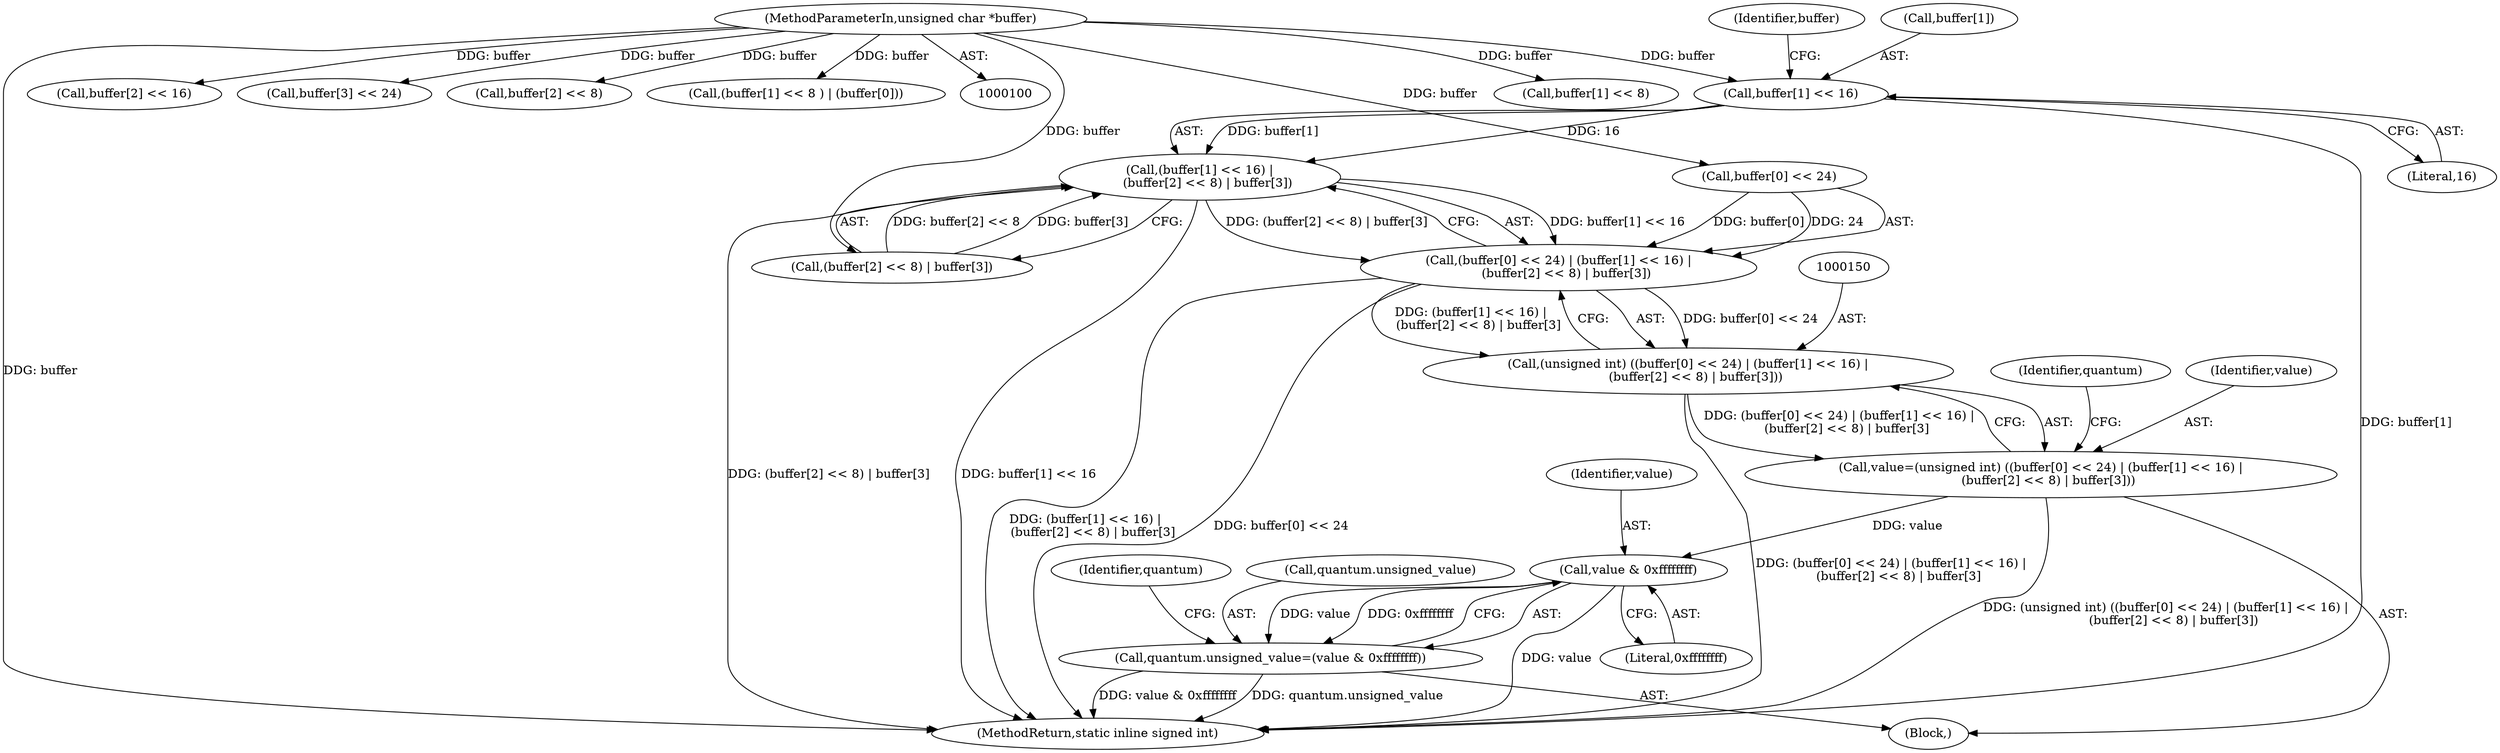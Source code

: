 digraph "1_ImageMagick_d8ab7f046587f2e9f734b687ba7e6e10147c294b@pointer" {
"1000158" [label="(Call,buffer[1] << 16)"];
"1000102" [label="(MethodParameterIn,unsigned char *buffer)"];
"1000157" [label="(Call,(buffer[1] << 16) |\n    (buffer[2] << 8) | buffer[3])"];
"1000151" [label="(Call,(buffer[0] << 24) | (buffer[1] << 16) |\n    (buffer[2] << 8) | buffer[3])"];
"1000149" [label="(Call,(unsigned int) ((buffer[0] << 24) | (buffer[1] << 16) |\n    (buffer[2] << 8) | buffer[3]))"];
"1000147" [label="(Call,value=(unsigned int) ((buffer[0] << 24) | (buffer[1] << 16) |\n    (buffer[2] << 8) | buffer[3]))"];
"1000176" [label="(Call,value & 0xffffffff)"];
"1000172" [label="(Call,quantum.unsigned_value=(value & 0xffffffff))"];
"1000128" [label="(Call,buffer[1] << 8)"];
"1000148" [label="(Identifier,value)"];
"1000176" [label="(Call,value & 0xffffffff)"];
"1000163" [label="(Call,(buffer[2] << 8) | buffer[3])"];
"1000149" [label="(Call,(unsigned int) ((buffer[0] << 24) | (buffer[1] << 16) |\n    (buffer[2] << 8) | buffer[3]))"];
"1000122" [label="(Call,buffer[2] << 16)"];
"1000174" [label="(Identifier,quantum)"];
"1000166" [label="(Identifier,buffer)"];
"1000152" [label="(Call,buffer[0] << 24)"];
"1000159" [label="(Call,buffer[1])"];
"1000162" [label="(Literal,16)"];
"1000178" [label="(Literal,0xffffffff)"];
"1000181" [label="(Identifier,quantum)"];
"1000151" [label="(Call,(buffer[0] << 24) | (buffer[1] << 16) |\n    (buffer[2] << 8) | buffer[3])"];
"1000177" [label="(Identifier,value)"];
"1000116" [label="(Call,buffer[3] << 24)"];
"1000164" [label="(Call,buffer[2] << 8)"];
"1000173" [label="(Call,quantum.unsigned_value)"];
"1000127" [label="(Call,(buffer[1] << 8 ) | (buffer[0]))"];
"1000158" [label="(Call,buffer[1] << 16)"];
"1000103" [label="(Block,)"];
"1000147" [label="(Call,value=(unsigned int) ((buffer[0] << 24) | (buffer[1] << 16) |\n    (buffer[2] << 8) | buffer[3]))"];
"1000183" [label="(MethodReturn,static inline signed int)"];
"1000157" [label="(Call,(buffer[1] << 16) |\n    (buffer[2] << 8) | buffer[3])"];
"1000102" [label="(MethodParameterIn,unsigned char *buffer)"];
"1000172" [label="(Call,quantum.unsigned_value=(value & 0xffffffff))"];
"1000158" -> "1000157"  [label="AST: "];
"1000158" -> "1000162"  [label="CFG: "];
"1000159" -> "1000158"  [label="AST: "];
"1000162" -> "1000158"  [label="AST: "];
"1000166" -> "1000158"  [label="CFG: "];
"1000158" -> "1000183"  [label="DDG: buffer[1]"];
"1000158" -> "1000157"  [label="DDG: buffer[1]"];
"1000158" -> "1000157"  [label="DDG: 16"];
"1000102" -> "1000158"  [label="DDG: buffer"];
"1000102" -> "1000100"  [label="AST: "];
"1000102" -> "1000183"  [label="DDG: buffer"];
"1000102" -> "1000116"  [label="DDG: buffer"];
"1000102" -> "1000122"  [label="DDG: buffer"];
"1000102" -> "1000128"  [label="DDG: buffer"];
"1000102" -> "1000127"  [label="DDG: buffer"];
"1000102" -> "1000152"  [label="DDG: buffer"];
"1000102" -> "1000164"  [label="DDG: buffer"];
"1000102" -> "1000163"  [label="DDG: buffer"];
"1000157" -> "1000151"  [label="AST: "];
"1000157" -> "1000163"  [label="CFG: "];
"1000163" -> "1000157"  [label="AST: "];
"1000151" -> "1000157"  [label="CFG: "];
"1000157" -> "1000183"  [label="DDG: (buffer[2] << 8) | buffer[3]"];
"1000157" -> "1000183"  [label="DDG: buffer[1] << 16"];
"1000157" -> "1000151"  [label="DDG: buffer[1] << 16"];
"1000157" -> "1000151"  [label="DDG: (buffer[2] << 8) | buffer[3]"];
"1000163" -> "1000157"  [label="DDG: buffer[2] << 8"];
"1000163" -> "1000157"  [label="DDG: buffer[3]"];
"1000151" -> "1000149"  [label="AST: "];
"1000152" -> "1000151"  [label="AST: "];
"1000149" -> "1000151"  [label="CFG: "];
"1000151" -> "1000183"  [label="DDG: (buffer[1] << 16) |\n    (buffer[2] << 8) | buffer[3]"];
"1000151" -> "1000183"  [label="DDG: buffer[0] << 24"];
"1000151" -> "1000149"  [label="DDG: buffer[0] << 24"];
"1000151" -> "1000149"  [label="DDG: (buffer[1] << 16) |\n    (buffer[2] << 8) | buffer[3]"];
"1000152" -> "1000151"  [label="DDG: buffer[0]"];
"1000152" -> "1000151"  [label="DDG: 24"];
"1000149" -> "1000147"  [label="AST: "];
"1000150" -> "1000149"  [label="AST: "];
"1000147" -> "1000149"  [label="CFG: "];
"1000149" -> "1000183"  [label="DDG: (buffer[0] << 24) | (buffer[1] << 16) |\n    (buffer[2] << 8) | buffer[3]"];
"1000149" -> "1000147"  [label="DDG: (buffer[0] << 24) | (buffer[1] << 16) |\n    (buffer[2] << 8) | buffer[3]"];
"1000147" -> "1000103"  [label="AST: "];
"1000148" -> "1000147"  [label="AST: "];
"1000174" -> "1000147"  [label="CFG: "];
"1000147" -> "1000183"  [label="DDG: (unsigned int) ((buffer[0] << 24) | (buffer[1] << 16) |\n    (buffer[2] << 8) | buffer[3])"];
"1000147" -> "1000176"  [label="DDG: value"];
"1000176" -> "1000172"  [label="AST: "];
"1000176" -> "1000178"  [label="CFG: "];
"1000177" -> "1000176"  [label="AST: "];
"1000178" -> "1000176"  [label="AST: "];
"1000172" -> "1000176"  [label="CFG: "];
"1000176" -> "1000183"  [label="DDG: value"];
"1000176" -> "1000172"  [label="DDG: value"];
"1000176" -> "1000172"  [label="DDG: 0xffffffff"];
"1000172" -> "1000103"  [label="AST: "];
"1000173" -> "1000172"  [label="AST: "];
"1000181" -> "1000172"  [label="CFG: "];
"1000172" -> "1000183"  [label="DDG: value & 0xffffffff"];
"1000172" -> "1000183"  [label="DDG: quantum.unsigned_value"];
}
